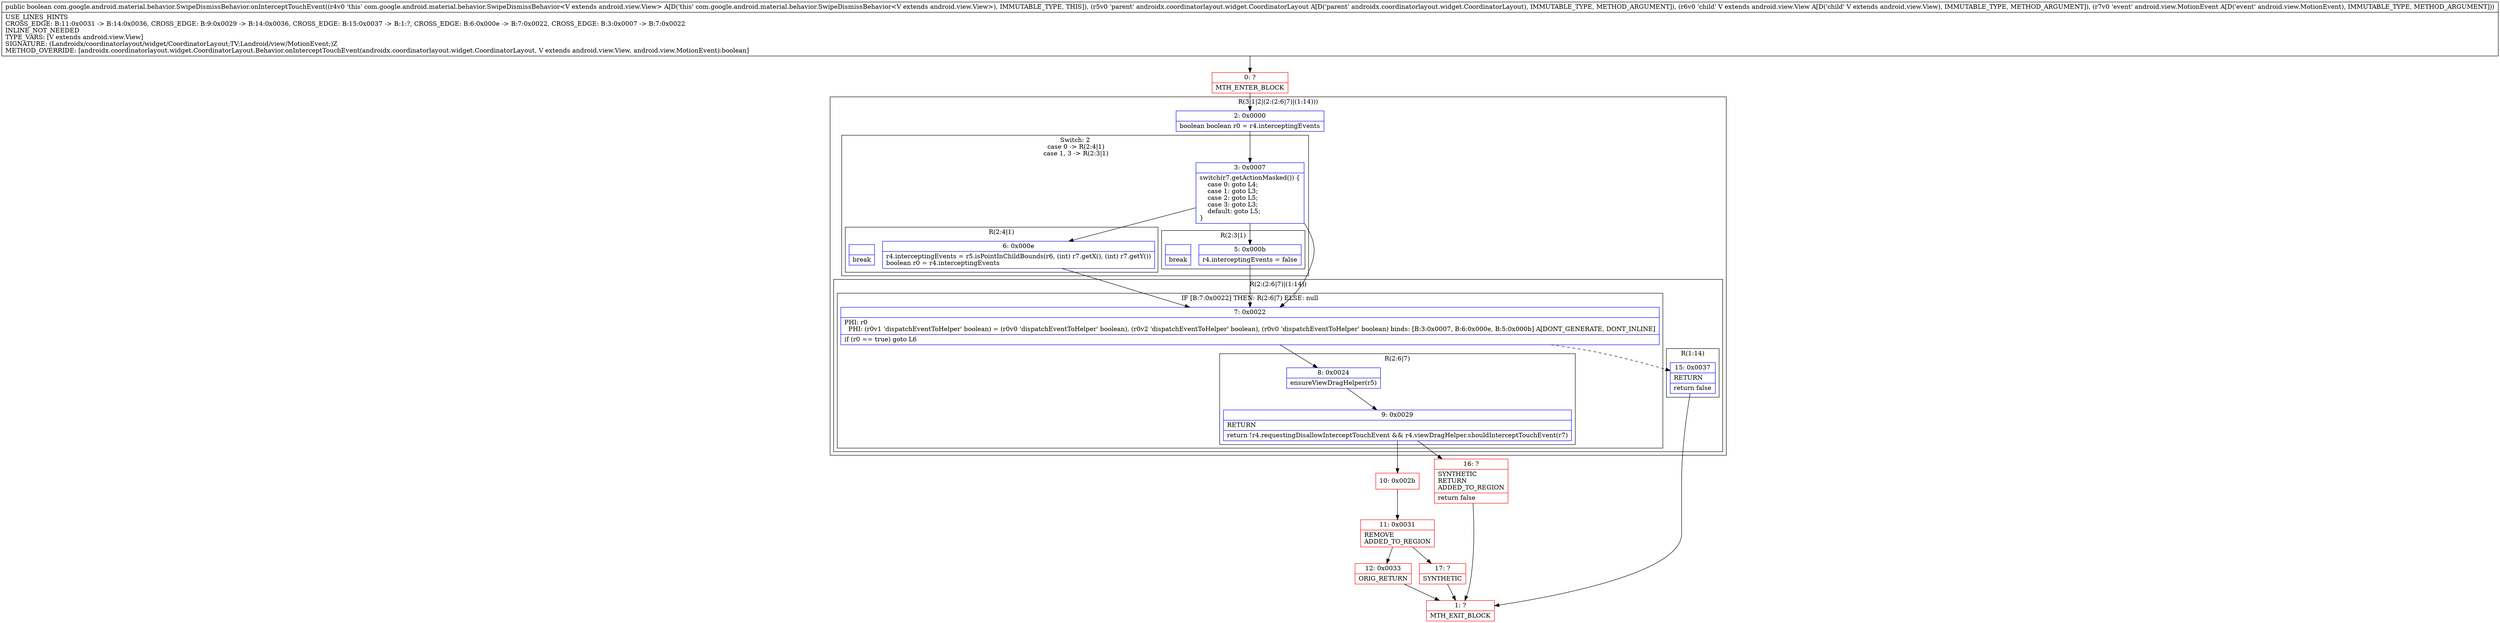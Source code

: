 digraph "CFG forcom.google.android.material.behavior.SwipeDismissBehavior.onInterceptTouchEvent(Landroidx\/coordinatorlayout\/widget\/CoordinatorLayout;Landroid\/view\/View;Landroid\/view\/MotionEvent;)Z" {
subgraph cluster_Region_1119402981 {
label = "R(3:1|2|(2:(2:6|7)|(1:14)))";
node [shape=record,color=blue];
Node_2 [shape=record,label="{2\:\ 0x0000|boolean boolean r0 = r4.interceptingEvents\l}"];
subgraph cluster_SwitchRegion_170255696 {
label = "Switch: 2
 case 0 -> R(2:4|1)
 case 1, 3 -> R(2:3|1)";
node [shape=record,color=blue];
Node_3 [shape=record,label="{3\:\ 0x0007|switch(r7.getActionMasked()) \{\l    case 0: goto L4;\l    case 1: goto L3;\l    case 2: goto L5;\l    case 3: goto L3;\l    default: goto L5;\l\}\l}"];
subgraph cluster_Region_53541474 {
label = "R(2:4|1)";
node [shape=record,color=blue];
Node_6 [shape=record,label="{6\:\ 0x000e|r4.interceptingEvents = r5.isPointInChildBounds(r6, (int) r7.getX(), (int) r7.getY())\lboolean r0 = r4.interceptingEvents\l}"];
Node_InsnContainer_1083351847 [shape=record,label="{|break\l}"];
}
subgraph cluster_Region_1137089657 {
label = "R(2:3|1)";
node [shape=record,color=blue];
Node_5 [shape=record,label="{5\:\ 0x000b|r4.interceptingEvents = false\l}"];
Node_InsnContainer_1241093961 [shape=record,label="{|break\l}"];
}
}
subgraph cluster_Region_1825829955 {
label = "R(2:(2:6|7)|(1:14))";
node [shape=record,color=blue];
subgraph cluster_IfRegion_972743377 {
label = "IF [B:7:0x0022] THEN: R(2:6|7) ELSE: null";
node [shape=record,color=blue];
Node_7 [shape=record,label="{7\:\ 0x0022|PHI: r0 \l  PHI: (r0v1 'dispatchEventToHelper' boolean) = (r0v0 'dispatchEventToHelper' boolean), (r0v2 'dispatchEventToHelper' boolean), (r0v0 'dispatchEventToHelper' boolean) binds: [B:3:0x0007, B:6:0x000e, B:5:0x000b] A[DONT_GENERATE, DONT_INLINE]\l|if (r0 == true) goto L6\l}"];
subgraph cluster_Region_965601637 {
label = "R(2:6|7)";
node [shape=record,color=blue];
Node_8 [shape=record,label="{8\:\ 0x0024|ensureViewDragHelper(r5)\l}"];
Node_9 [shape=record,label="{9\:\ 0x0029|RETURN\l|return !r4.requestingDisallowInterceptTouchEvent && r4.viewDragHelper.shouldInterceptTouchEvent(r7)\l}"];
}
}
subgraph cluster_Region_1314885497 {
label = "R(1:14)";
node [shape=record,color=blue];
Node_15 [shape=record,label="{15\:\ 0x0037|RETURN\l|return false\l}"];
}
}
}
Node_0 [shape=record,color=red,label="{0\:\ ?|MTH_ENTER_BLOCK\l}"];
Node_10 [shape=record,color=red,label="{10\:\ 0x002b}"];
Node_11 [shape=record,color=red,label="{11\:\ 0x0031|REMOVE\lADDED_TO_REGION\l}"];
Node_12 [shape=record,color=red,label="{12\:\ 0x0033|ORIG_RETURN\l}"];
Node_1 [shape=record,color=red,label="{1\:\ ?|MTH_EXIT_BLOCK\l}"];
Node_17 [shape=record,color=red,label="{17\:\ ?|SYNTHETIC\l}"];
Node_16 [shape=record,color=red,label="{16\:\ ?|SYNTHETIC\lRETURN\lADDED_TO_REGION\l|return false\l}"];
MethodNode[shape=record,label="{public boolean com.google.android.material.behavior.SwipeDismissBehavior.onInterceptTouchEvent((r4v0 'this' com.google.android.material.behavior.SwipeDismissBehavior\<V extends android.view.View\> A[D('this' com.google.android.material.behavior.SwipeDismissBehavior\<V extends android.view.View\>), IMMUTABLE_TYPE, THIS]), (r5v0 'parent' androidx.coordinatorlayout.widget.CoordinatorLayout A[D('parent' androidx.coordinatorlayout.widget.CoordinatorLayout), IMMUTABLE_TYPE, METHOD_ARGUMENT]), (r6v0 'child' V extends android.view.View A[D('child' V extends android.view.View), IMMUTABLE_TYPE, METHOD_ARGUMENT]), (r7v0 'event' android.view.MotionEvent A[D('event' android.view.MotionEvent), IMMUTABLE_TYPE, METHOD_ARGUMENT]))  | USE_LINES_HINTS\lCROSS_EDGE: B:11:0x0031 \-\> B:14:0x0036, CROSS_EDGE: B:9:0x0029 \-\> B:14:0x0036, CROSS_EDGE: B:15:0x0037 \-\> B:1:?, CROSS_EDGE: B:6:0x000e \-\> B:7:0x0022, CROSS_EDGE: B:3:0x0007 \-\> B:7:0x0022\lINLINE_NOT_NEEDED\lTYPE_VARS: [V extends android.view.View]\lSIGNATURE: (Landroidx\/coordinatorlayout\/widget\/CoordinatorLayout;TV;Landroid\/view\/MotionEvent;)Z\lMETHOD_OVERRIDE: [androidx.coordinatorlayout.widget.CoordinatorLayout.Behavior.onInterceptTouchEvent(androidx.coordinatorlayout.widget.CoordinatorLayout, V extends android.view.View, android.view.MotionEvent):boolean]\l}"];
MethodNode -> Node_0;Node_2 -> Node_3;
Node_3 -> Node_5;
Node_3 -> Node_6;
Node_3 -> Node_7;
Node_6 -> Node_7;
Node_5 -> Node_7;
Node_7 -> Node_8;
Node_7 -> Node_15[style=dashed];
Node_8 -> Node_9;
Node_9 -> Node_10;
Node_9 -> Node_16;
Node_15 -> Node_1;
Node_0 -> Node_2;
Node_10 -> Node_11;
Node_11 -> Node_12;
Node_11 -> Node_17;
Node_12 -> Node_1;
Node_17 -> Node_1;
Node_16 -> Node_1;
}

